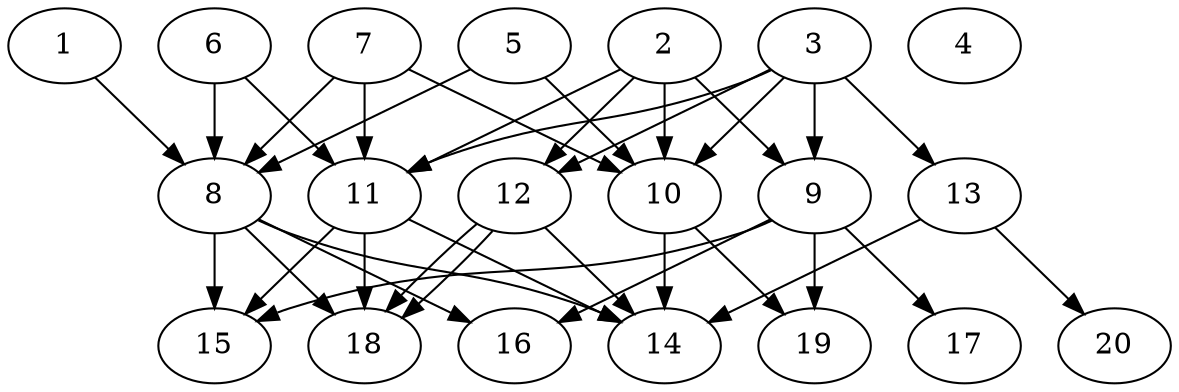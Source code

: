 // DAG automatically generated by daggen at Tue Jul 23 14:28:59 2019
// ./daggen --dot -n 20 --ccr 0.3 --fat 0.6 --regular 0.5 --density 0.7 --mindata 5242880 --maxdata 52428800 
digraph G {
  1 [size="116609707", alpha="0.12", expect_size="34982912"] 
  1 -> 8 [size ="34982912"]
  2 [size="146773333", alpha="0.15", expect_size="44032000"] 
  2 -> 9 [size ="44032000"]
  2 -> 10 [size ="44032000"]
  2 -> 11 [size ="44032000"]
  2 -> 12 [size ="44032000"]
  3 [size="64081920", alpha="0.01", expect_size="19224576"] 
  3 -> 9 [size ="19224576"]
  3 -> 10 [size ="19224576"]
  3 -> 11 [size ="19224576"]
  3 -> 12 [size ="19224576"]
  3 -> 13 [size ="19224576"]
  4 [size="110421333", alpha="0.11", expect_size="33126400"] 
  5 [size="51483307", alpha="0.18", expect_size="15444992"] 
  5 -> 8 [size ="15444992"]
  5 -> 10 [size ="15444992"]
  6 [size="126600533", alpha="0.04", expect_size="37980160"] 
  6 -> 8 [size ="37980160"]
  6 -> 11 [size ="37980160"]
  7 [size="128853333", alpha="0.09", expect_size="38656000"] 
  7 -> 8 [size ="38656000"]
  7 -> 10 [size ="38656000"]
  7 -> 11 [size ="38656000"]
  8 [size="61668693", alpha="0.06", expect_size="18500608"] 
  8 -> 14 [size ="18500608"]
  8 -> 15 [size ="18500608"]
  8 -> 16 [size ="18500608"]
  8 -> 18 [size ="18500608"]
  9 [size="102645760", alpha="0.09", expect_size="30793728"] 
  9 -> 15 [size ="30793728"]
  9 -> 16 [size ="30793728"]
  9 -> 17 [size ="30793728"]
  9 -> 19 [size ="30793728"]
  10 [size="40512853", alpha="0.03", expect_size="12153856"] 
  10 -> 14 [size ="12153856"]
  10 -> 19 [size ="12153856"]
  11 [size="29651627", alpha="0.02", expect_size="8895488"] 
  11 -> 14 [size ="8895488"]
  11 -> 15 [size ="8895488"]
  11 -> 18 [size ="8895488"]
  12 [size="120545280", alpha="0.07", expect_size="36163584"] 
  12 -> 14 [size ="36163584"]
  12 -> 18 [size ="36163584"]
  12 -> 18 [size ="36163584"]
  13 [size="80831147", alpha="0.20", expect_size="24249344"] 
  13 -> 14 [size ="24249344"]
  13 -> 20 [size ="24249344"]
  14 [size="90675200", alpha="0.01", expect_size="27202560"] 
  15 [size="22476800", alpha="0.06", expect_size="6743040"] 
  16 [size="163997013", alpha="0.06", expect_size="49199104"] 
  17 [size="35717120", alpha="0.14", expect_size="10715136"] 
  18 [size="109189120", alpha="0.03", expect_size="32756736"] 
  19 [size="158289920", alpha="0.05", expect_size="47486976"] 
  20 [size="75673600", alpha="0.01", expect_size="22702080"] 
}
